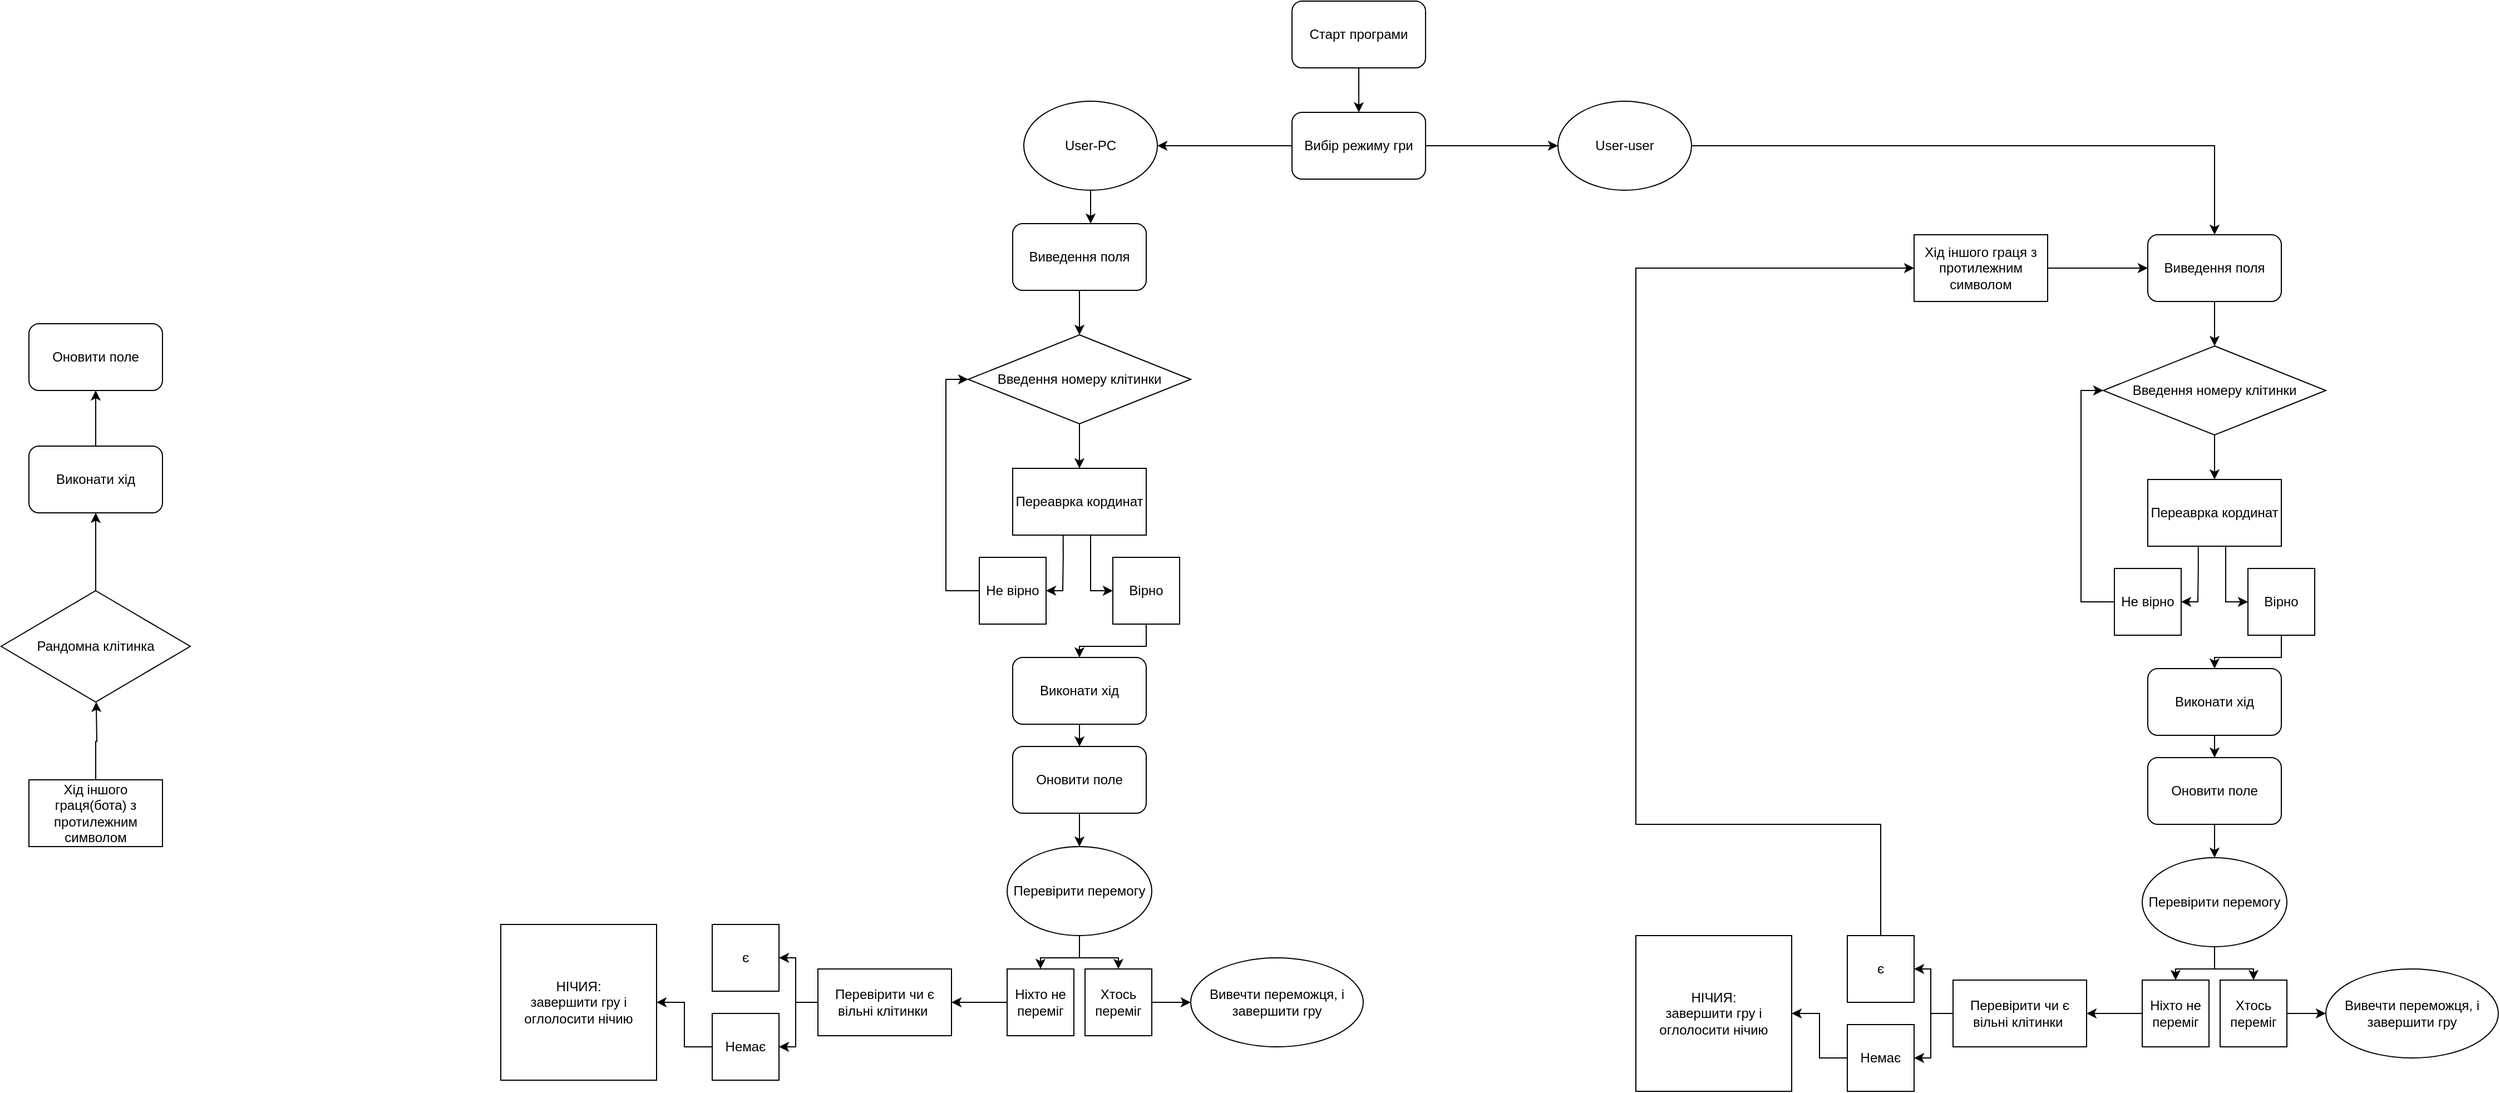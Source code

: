 <mxfile version="21.3.3" type="github">
  <diagram name="Сторінка-1" id="-OSfMtu3TaqCq998lPGS">
    <mxGraphModel dx="3293" dy="928" grid="1" gridSize="10" guides="1" tooltips="1" connect="1" arrows="1" fold="1" page="1" pageScale="1" pageWidth="827" pageHeight="1169" math="0" shadow="0">
      <root>
        <mxCell id="0" />
        <mxCell id="1" parent="0" />
        <mxCell id="vozU0qDYMAVB8xWwkWYf-6" value="" style="edgeStyle=orthogonalEdgeStyle;rounded=0;orthogonalLoop=1;jettySize=auto;html=1;" parent="1" source="vVHR6ByP8qNk3AICSqPJ-1" target="vozU0qDYMAVB8xWwkWYf-3" edge="1">
          <mxGeometry relative="1" as="geometry" />
        </mxCell>
        <mxCell id="vVHR6ByP8qNk3AICSqPJ-1" value="Старт програми" style="rounded=1;whiteSpace=wrap;html=1;" parent="1" vertex="1">
          <mxGeometry x="331" y="90" width="120" height="60" as="geometry" />
        </mxCell>
        <mxCell id="vozU0qDYMAVB8xWwkWYf-24" style="edgeStyle=orthogonalEdgeStyle;rounded=0;orthogonalLoop=1;jettySize=auto;html=1;entryX=0.5;entryY=0;entryDx=0;entryDy=0;" parent="1" source="vozU0qDYMAVB8xWwkWYf-2" edge="1">
          <mxGeometry relative="1" as="geometry">
            <mxPoint x="1160" y="400" as="targetPoint" />
          </mxGeometry>
        </mxCell>
        <mxCell id="vozU0qDYMAVB8xWwkWYf-2" value="Виведення поля" style="rounded=1;whiteSpace=wrap;html=1;" parent="1" vertex="1">
          <mxGeometry x="1100" y="300" width="120" height="60" as="geometry" />
        </mxCell>
        <mxCell id="vozU0qDYMAVB8xWwkWYf-15" value="" style="edgeStyle=orthogonalEdgeStyle;rounded=0;orthogonalLoop=1;jettySize=auto;html=1;" parent="1" source="vozU0qDYMAVB8xWwkWYf-3" target="vozU0qDYMAVB8xWwkWYf-12" edge="1">
          <mxGeometry relative="1" as="geometry" />
        </mxCell>
        <mxCell id="vozU0qDYMAVB8xWwkWYf-16" value="" style="edgeStyle=orthogonalEdgeStyle;rounded=0;orthogonalLoop=1;jettySize=auto;html=1;" parent="1" source="vozU0qDYMAVB8xWwkWYf-3" target="vozU0qDYMAVB8xWwkWYf-14" edge="1">
          <mxGeometry relative="1" as="geometry" />
        </mxCell>
        <mxCell id="vozU0qDYMAVB8xWwkWYf-3" value="Вибір режиму гри&lt;span id=&quot;docs-internal-guid-321d3be8-7fff-9329-2bb9-49351d8f6e9c&quot;&gt;&lt;/span&gt;&lt;br&gt;&lt;span id=&quot;docs-internal-guid-1c4b53f9-7fff-63d5-5b33-3f69275330f2&quot;&gt;&lt;/span&gt;" style="rounded=1;whiteSpace=wrap;html=1;" parent="1" vertex="1">
          <mxGeometry x="331" y="190" width="120" height="60" as="geometry" />
        </mxCell>
        <mxCell id="vozU0qDYMAVB8xWwkWYf-18" value="" style="edgeStyle=orthogonalEdgeStyle;rounded=0;orthogonalLoop=1;jettySize=auto;html=1;" parent="1" source="vozU0qDYMAVB8xWwkWYf-12" edge="1">
          <mxGeometry relative="1" as="geometry">
            <mxPoint x="150.029" y="290" as="targetPoint" />
          </mxGeometry>
        </mxCell>
        <mxCell id="vozU0qDYMAVB8xWwkWYf-12" value="User-PC&lt;span id=&quot;docs-internal-guid-ddc45cb4-7fff-b80d-b5cc-657cc404f076&quot;&gt;&lt;/span&gt;&lt;span id=&quot;docs-internal-guid-ddc45cb4-7fff-b80d-b5cc-657cc404f076&quot;&gt;&lt;/span&gt;" style="ellipse;whiteSpace=wrap;html=1;" parent="1" vertex="1">
          <mxGeometry x="90" y="180" width="120" height="80" as="geometry" />
        </mxCell>
        <mxCell id="Kpa18n4jL03PDkjrWEb2-4" style="edgeStyle=orthogonalEdgeStyle;rounded=0;orthogonalLoop=1;jettySize=auto;html=1;exitX=1;exitY=0.5;exitDx=0;exitDy=0;entryX=0.5;entryY=0;entryDx=0;entryDy=0;" edge="1" parent="1" source="vozU0qDYMAVB8xWwkWYf-14" target="vozU0qDYMAVB8xWwkWYf-2">
          <mxGeometry relative="1" as="geometry" />
        </mxCell>
        <mxCell id="vozU0qDYMAVB8xWwkWYf-14" value="User-user&lt;span id=&quot;docs-internal-guid-ddc45cb4-7fff-b80d-b5cc-657cc404f076&quot;&gt;&lt;/span&gt;" style="ellipse;whiteSpace=wrap;html=1;" parent="1" vertex="1">
          <mxGeometry x="570" y="180" width="120" height="80" as="geometry" />
        </mxCell>
        <mxCell id="hkNHPK7egLGRaDCk1k40-42" value="Введення номеру клітинки" style="rhombus;whiteSpace=wrap;html=1;" parent="1" vertex="1">
          <mxGeometry x="1060" y="400" width="200" height="80" as="geometry" />
        </mxCell>
        <mxCell id="hkNHPK7egLGRaDCk1k40-43" value="" style="edgeStyle=orthogonalEdgeStyle;rounded=0;orthogonalLoop=1;jettySize=auto;html=1;" parent="1" source="hkNHPK7egLGRaDCk1k40-42" target="hkNHPK7egLGRaDCk1k40-46" edge="1">
          <mxGeometry relative="1" as="geometry">
            <mxPoint x="1160" y="570" as="targetPoint" />
            <mxPoint x="1160" y="480" as="sourcePoint" />
          </mxGeometry>
        </mxCell>
        <mxCell id="hkNHPK7egLGRaDCk1k40-44" style="edgeStyle=orthogonalEdgeStyle;rounded=0;orthogonalLoop=1;jettySize=auto;html=1;entryX=1;entryY=0.5;entryDx=0;entryDy=0;exitX=0.378;exitY=1.004;exitDx=0;exitDy=0;exitPerimeter=0;" parent="1" source="hkNHPK7egLGRaDCk1k40-46" target="hkNHPK7egLGRaDCk1k40-50" edge="1">
          <mxGeometry relative="1" as="geometry">
            <mxPoint x="1160" y="640" as="targetPoint" />
            <Array as="points">
              <mxPoint x="1145" y="600" />
              <mxPoint x="1145" y="630" />
            </Array>
          </mxGeometry>
        </mxCell>
        <mxCell id="hkNHPK7egLGRaDCk1k40-45" style="edgeStyle=orthogonalEdgeStyle;rounded=0;orthogonalLoop=1;jettySize=auto;html=1;entryX=0;entryY=0.5;entryDx=0;entryDy=0;" parent="1" source="hkNHPK7egLGRaDCk1k40-46" target="hkNHPK7egLGRaDCk1k40-48" edge="1">
          <mxGeometry relative="1" as="geometry">
            <mxPoint x="1160" y="630" as="targetPoint" />
            <Array as="points">
              <mxPoint x="1170" y="630" />
            </Array>
          </mxGeometry>
        </mxCell>
        <mxCell id="hkNHPK7egLGRaDCk1k40-46" value="Переаврка кординат" style="rounded=0;whiteSpace=wrap;html=1;" parent="1" vertex="1">
          <mxGeometry x="1100" y="520" width="120" height="60" as="geometry" />
        </mxCell>
        <mxCell id="hkNHPK7egLGRaDCk1k40-47" style="edgeStyle=orthogonalEdgeStyle;rounded=0;orthogonalLoop=1;jettySize=auto;html=1;entryX=0.5;entryY=0;entryDx=0;entryDy=0;" parent="1" source="hkNHPK7egLGRaDCk1k40-48" target="hkNHPK7egLGRaDCk1k40-52" edge="1">
          <mxGeometry relative="1" as="geometry">
            <Array as="points">
              <mxPoint x="1220" y="680" />
              <mxPoint x="1160" y="680" />
            </Array>
          </mxGeometry>
        </mxCell>
        <mxCell id="hkNHPK7egLGRaDCk1k40-48" value="Вірно" style="rounded=0;whiteSpace=wrap;html=1;" parent="1" vertex="1">
          <mxGeometry x="1190" y="600" width="60" height="60" as="geometry" />
        </mxCell>
        <mxCell id="hkNHPK7egLGRaDCk1k40-49" style="edgeStyle=orthogonalEdgeStyle;rounded=0;orthogonalLoop=1;jettySize=auto;html=1;entryX=0;entryY=0.5;entryDx=0;entryDy=0;" parent="1" source="hkNHPK7egLGRaDCk1k40-50" target="hkNHPK7egLGRaDCk1k40-42" edge="1">
          <mxGeometry relative="1" as="geometry">
            <mxPoint x="1030" y="440" as="targetPoint" />
            <Array as="points">
              <mxPoint x="1040" y="630" />
              <mxPoint x="1040" y="440" />
            </Array>
          </mxGeometry>
        </mxCell>
        <mxCell id="hkNHPK7egLGRaDCk1k40-50" value="Не вірно" style="rounded=0;whiteSpace=wrap;html=1;" parent="1" vertex="1">
          <mxGeometry x="1070" y="600" width="60" height="60" as="geometry" />
        </mxCell>
        <mxCell id="hkNHPK7egLGRaDCk1k40-51" style="edgeStyle=orthogonalEdgeStyle;rounded=0;orthogonalLoop=1;jettySize=auto;html=1;entryX=0.5;entryY=0;entryDx=0;entryDy=0;" parent="1" source="hkNHPK7egLGRaDCk1k40-52" target="hkNHPK7egLGRaDCk1k40-54" edge="1">
          <mxGeometry relative="1" as="geometry" />
        </mxCell>
        <mxCell id="hkNHPK7egLGRaDCk1k40-52" value="Виконати хід" style="rounded=1;whiteSpace=wrap;html=1;" parent="1" vertex="1">
          <mxGeometry x="1100" y="690" width="120" height="60" as="geometry" />
        </mxCell>
        <mxCell id="hkNHPK7egLGRaDCk1k40-53" value="" style="edgeStyle=orthogonalEdgeStyle;rounded=0;orthogonalLoop=1;jettySize=auto;html=1;" parent="1" source="hkNHPK7egLGRaDCk1k40-54" target="hkNHPK7egLGRaDCk1k40-57" edge="1">
          <mxGeometry relative="1" as="geometry" />
        </mxCell>
        <mxCell id="hkNHPK7egLGRaDCk1k40-54" value="Оновити поле" style="rounded=1;whiteSpace=wrap;html=1;" parent="1" vertex="1">
          <mxGeometry x="1100" y="770" width="120" height="60" as="geometry" />
        </mxCell>
        <mxCell id="hkNHPK7egLGRaDCk1k40-55" value="" style="edgeStyle=orthogonalEdgeStyle;rounded=0;orthogonalLoop=1;jettySize=auto;html=1;" parent="1" source="hkNHPK7egLGRaDCk1k40-57" target="hkNHPK7egLGRaDCk1k40-59" edge="1">
          <mxGeometry relative="1" as="geometry" />
        </mxCell>
        <mxCell id="hkNHPK7egLGRaDCk1k40-56" style="edgeStyle=orthogonalEdgeStyle;rounded=0;orthogonalLoop=1;jettySize=auto;html=1;entryX=0.5;entryY=0;entryDx=0;entryDy=0;" parent="1" source="hkNHPK7egLGRaDCk1k40-57" target="hkNHPK7egLGRaDCk1k40-58" edge="1">
          <mxGeometry relative="1" as="geometry" />
        </mxCell>
        <mxCell id="hkNHPK7egLGRaDCk1k40-57" value="Перевірити перемогу" style="ellipse;whiteSpace=wrap;html=1;rounded=1;" parent="1" vertex="1">
          <mxGeometry x="1095" y="860" width="130" height="80" as="geometry" />
        </mxCell>
        <mxCell id="hkNHPK7egLGRaDCk1k40-61" value="" style="edgeStyle=orthogonalEdgeStyle;rounded=0;orthogonalLoop=1;jettySize=auto;html=1;" parent="1" source="hkNHPK7egLGRaDCk1k40-58" target="hkNHPK7egLGRaDCk1k40-60" edge="1">
          <mxGeometry relative="1" as="geometry" />
        </mxCell>
        <mxCell id="hkNHPK7egLGRaDCk1k40-58" value="Хтось переміг" style="rounded=0;whiteSpace=wrap;html=1;" parent="1" vertex="1">
          <mxGeometry x="1165" y="970" width="60" height="60" as="geometry" />
        </mxCell>
        <mxCell id="hkNHPK7egLGRaDCk1k40-63" value="" style="edgeStyle=orthogonalEdgeStyle;rounded=0;orthogonalLoop=1;jettySize=auto;html=1;" parent="1" source="hkNHPK7egLGRaDCk1k40-59" target="hkNHPK7egLGRaDCk1k40-62" edge="1">
          <mxGeometry relative="1" as="geometry" />
        </mxCell>
        <mxCell id="hkNHPK7egLGRaDCk1k40-59" value="Ніхто не переміг" style="rounded=0;whiteSpace=wrap;html=1;" parent="1" vertex="1">
          <mxGeometry x="1095" y="970" width="60" height="60" as="geometry" />
        </mxCell>
        <mxCell id="hkNHPK7egLGRaDCk1k40-60" value="Вивечти переможця, і завершити гру" style="ellipse;whiteSpace=wrap;html=1;rounded=0;" parent="1" vertex="1">
          <mxGeometry x="1260" y="960" width="155" height="80" as="geometry" />
        </mxCell>
        <mxCell id="hkNHPK7egLGRaDCk1k40-68" value="" style="edgeStyle=orthogonalEdgeStyle;rounded=0;orthogonalLoop=1;jettySize=auto;html=1;" parent="1" source="hkNHPK7egLGRaDCk1k40-62" target="hkNHPK7egLGRaDCk1k40-67" edge="1">
          <mxGeometry relative="1" as="geometry" />
        </mxCell>
        <mxCell id="hkNHPK7egLGRaDCk1k40-69" style="edgeStyle=orthogonalEdgeStyle;rounded=0;orthogonalLoop=1;jettySize=auto;html=1;entryX=1;entryY=0.5;entryDx=0;entryDy=0;" parent="1" source="hkNHPK7egLGRaDCk1k40-62" target="hkNHPK7egLGRaDCk1k40-66" edge="1">
          <mxGeometry relative="1" as="geometry" />
        </mxCell>
        <mxCell id="hkNHPK7egLGRaDCk1k40-62" value="Перевірити чи є вільні клітинки&amp;nbsp;" style="whiteSpace=wrap;html=1;rounded=0;" parent="1" vertex="1">
          <mxGeometry x="925" y="970" width="120" height="60" as="geometry" />
        </mxCell>
        <mxCell id="Kpa18n4jL03PDkjrWEb2-2" style="edgeStyle=orthogonalEdgeStyle;rounded=0;orthogonalLoop=1;jettySize=auto;html=1;exitX=0.5;exitY=0;exitDx=0;exitDy=0;" edge="1" parent="1" source="hkNHPK7egLGRaDCk1k40-66">
          <mxGeometry relative="1" as="geometry">
            <mxPoint x="890" y="330" as="targetPoint" />
            <Array as="points">
              <mxPoint x="860" y="830" />
              <mxPoint x="640" y="830" />
            </Array>
          </mxGeometry>
        </mxCell>
        <mxCell id="hkNHPK7egLGRaDCk1k40-66" value="є" style="rounded=0;whiteSpace=wrap;html=1;" parent="1" vertex="1">
          <mxGeometry x="830" y="930" width="60" height="60" as="geometry" />
        </mxCell>
        <mxCell id="hkNHPK7egLGRaDCk1k40-77" style="edgeStyle=orthogonalEdgeStyle;rounded=0;orthogonalLoop=1;jettySize=auto;html=1;" parent="1" source="hkNHPK7egLGRaDCk1k40-67" target="hkNHPK7egLGRaDCk1k40-76" edge="1">
          <mxGeometry relative="1" as="geometry" />
        </mxCell>
        <mxCell id="hkNHPK7egLGRaDCk1k40-67" value="Немає" style="rounded=0;whiteSpace=wrap;html=1;" parent="1" vertex="1">
          <mxGeometry x="830" y="1010" width="60" height="60" as="geometry" />
        </mxCell>
        <mxCell id="hkNHPK7egLGRaDCk1k40-76" value="НІЧИЯ:&lt;br&gt;завершити гру і оглолосити нічию" style="whiteSpace=wrap;html=1;aspect=fixed;" parent="1" vertex="1">
          <mxGeometry x="640" y="930" width="140" height="140" as="geometry" />
        </mxCell>
        <mxCell id="Kpa18n4jL03PDkjrWEb2-6" style="edgeStyle=orthogonalEdgeStyle;rounded=0;orthogonalLoop=1;jettySize=auto;html=1;exitX=1;exitY=0.5;exitDx=0;exitDy=0;entryX=0;entryY=0.5;entryDx=0;entryDy=0;" edge="1" parent="1" source="Kpa18n4jL03PDkjrWEb2-5" target="vozU0qDYMAVB8xWwkWYf-2">
          <mxGeometry relative="1" as="geometry" />
        </mxCell>
        <mxCell id="Kpa18n4jL03PDkjrWEb2-5" value="Хід іншого граця з протилежним символом" style="rounded=0;whiteSpace=wrap;html=1;" vertex="1" parent="1">
          <mxGeometry x="890" y="300" width="120" height="60" as="geometry" />
        </mxCell>
        <mxCell id="Kpa18n4jL03PDkjrWEb2-7" style="edgeStyle=orthogonalEdgeStyle;rounded=0;orthogonalLoop=1;jettySize=auto;html=1;entryX=0.5;entryY=0;entryDx=0;entryDy=0;" edge="1" parent="1" source="Kpa18n4jL03PDkjrWEb2-8">
          <mxGeometry relative="1" as="geometry">
            <mxPoint x="140" y="390" as="targetPoint" />
          </mxGeometry>
        </mxCell>
        <mxCell id="Kpa18n4jL03PDkjrWEb2-8" value="Виведення поля" style="rounded=1;whiteSpace=wrap;html=1;" vertex="1" parent="1">
          <mxGeometry x="80" y="290" width="120" height="60" as="geometry" />
        </mxCell>
        <mxCell id="Kpa18n4jL03PDkjrWEb2-9" value="Введення номеру клітинки" style="rhombus;whiteSpace=wrap;html=1;" vertex="1" parent="1">
          <mxGeometry x="40" y="390" width="200" height="80" as="geometry" />
        </mxCell>
        <mxCell id="Kpa18n4jL03PDkjrWEb2-10" value="" style="edgeStyle=orthogonalEdgeStyle;rounded=0;orthogonalLoop=1;jettySize=auto;html=1;" edge="1" parent="1" source="Kpa18n4jL03PDkjrWEb2-9" target="Kpa18n4jL03PDkjrWEb2-13">
          <mxGeometry relative="1" as="geometry">
            <mxPoint x="140" y="560" as="targetPoint" />
            <mxPoint x="140" y="470" as="sourcePoint" />
          </mxGeometry>
        </mxCell>
        <mxCell id="Kpa18n4jL03PDkjrWEb2-11" style="edgeStyle=orthogonalEdgeStyle;rounded=0;orthogonalLoop=1;jettySize=auto;html=1;entryX=1;entryY=0.5;entryDx=0;entryDy=0;exitX=0.378;exitY=1.004;exitDx=0;exitDy=0;exitPerimeter=0;" edge="1" parent="1" source="Kpa18n4jL03PDkjrWEb2-13" target="Kpa18n4jL03PDkjrWEb2-17">
          <mxGeometry relative="1" as="geometry">
            <mxPoint x="140" y="630" as="targetPoint" />
            <Array as="points">
              <mxPoint x="125" y="590" />
              <mxPoint x="125" y="620" />
            </Array>
          </mxGeometry>
        </mxCell>
        <mxCell id="Kpa18n4jL03PDkjrWEb2-12" style="edgeStyle=orthogonalEdgeStyle;rounded=0;orthogonalLoop=1;jettySize=auto;html=1;entryX=0;entryY=0.5;entryDx=0;entryDy=0;" edge="1" parent="1" source="Kpa18n4jL03PDkjrWEb2-13" target="Kpa18n4jL03PDkjrWEb2-15">
          <mxGeometry relative="1" as="geometry">
            <mxPoint x="140" y="620" as="targetPoint" />
            <Array as="points">
              <mxPoint x="150" y="620" />
            </Array>
          </mxGeometry>
        </mxCell>
        <mxCell id="Kpa18n4jL03PDkjrWEb2-13" value="Переаврка кординат" style="rounded=0;whiteSpace=wrap;html=1;" vertex="1" parent="1">
          <mxGeometry x="80" y="510" width="120" height="60" as="geometry" />
        </mxCell>
        <mxCell id="Kpa18n4jL03PDkjrWEb2-14" style="edgeStyle=orthogonalEdgeStyle;rounded=0;orthogonalLoop=1;jettySize=auto;html=1;entryX=0.5;entryY=0;entryDx=0;entryDy=0;" edge="1" parent="1" source="Kpa18n4jL03PDkjrWEb2-15" target="Kpa18n4jL03PDkjrWEb2-19">
          <mxGeometry relative="1" as="geometry">
            <Array as="points">
              <mxPoint x="200" y="670" />
              <mxPoint x="140" y="670" />
            </Array>
          </mxGeometry>
        </mxCell>
        <mxCell id="Kpa18n4jL03PDkjrWEb2-15" value="Вірно" style="rounded=0;whiteSpace=wrap;html=1;" vertex="1" parent="1">
          <mxGeometry x="170" y="590" width="60" height="60" as="geometry" />
        </mxCell>
        <mxCell id="Kpa18n4jL03PDkjrWEb2-16" style="edgeStyle=orthogonalEdgeStyle;rounded=0;orthogonalLoop=1;jettySize=auto;html=1;entryX=0;entryY=0.5;entryDx=0;entryDy=0;" edge="1" parent="1" source="Kpa18n4jL03PDkjrWEb2-17" target="Kpa18n4jL03PDkjrWEb2-9">
          <mxGeometry relative="1" as="geometry">
            <mxPoint x="10" y="430" as="targetPoint" />
            <Array as="points">
              <mxPoint x="20" y="620" />
              <mxPoint x="20" y="430" />
            </Array>
          </mxGeometry>
        </mxCell>
        <mxCell id="Kpa18n4jL03PDkjrWEb2-17" value="Не вірно" style="rounded=0;whiteSpace=wrap;html=1;" vertex="1" parent="1">
          <mxGeometry x="50" y="590" width="60" height="60" as="geometry" />
        </mxCell>
        <mxCell id="Kpa18n4jL03PDkjrWEb2-18" style="edgeStyle=orthogonalEdgeStyle;rounded=0;orthogonalLoop=1;jettySize=auto;html=1;entryX=0.5;entryY=0;entryDx=0;entryDy=0;" edge="1" parent="1" source="Kpa18n4jL03PDkjrWEb2-19" target="Kpa18n4jL03PDkjrWEb2-21">
          <mxGeometry relative="1" as="geometry" />
        </mxCell>
        <mxCell id="Kpa18n4jL03PDkjrWEb2-19" value="Виконати хід" style="rounded=1;whiteSpace=wrap;html=1;" vertex="1" parent="1">
          <mxGeometry x="80" y="680" width="120" height="60" as="geometry" />
        </mxCell>
        <mxCell id="Kpa18n4jL03PDkjrWEb2-20" value="" style="edgeStyle=orthogonalEdgeStyle;rounded=0;orthogonalLoop=1;jettySize=auto;html=1;" edge="1" parent="1" source="Kpa18n4jL03PDkjrWEb2-21" target="Kpa18n4jL03PDkjrWEb2-24">
          <mxGeometry relative="1" as="geometry" />
        </mxCell>
        <mxCell id="Kpa18n4jL03PDkjrWEb2-21" value="Оновити поле" style="rounded=1;whiteSpace=wrap;html=1;" vertex="1" parent="1">
          <mxGeometry x="80" y="760" width="120" height="60" as="geometry" />
        </mxCell>
        <mxCell id="Kpa18n4jL03PDkjrWEb2-22" value="" style="edgeStyle=orthogonalEdgeStyle;rounded=0;orthogonalLoop=1;jettySize=auto;html=1;" edge="1" parent="1" source="Kpa18n4jL03PDkjrWEb2-24" target="Kpa18n4jL03PDkjrWEb2-28">
          <mxGeometry relative="1" as="geometry" />
        </mxCell>
        <mxCell id="Kpa18n4jL03PDkjrWEb2-23" style="edgeStyle=orthogonalEdgeStyle;rounded=0;orthogonalLoop=1;jettySize=auto;html=1;entryX=0.5;entryY=0;entryDx=0;entryDy=0;" edge="1" parent="1" source="Kpa18n4jL03PDkjrWEb2-24" target="Kpa18n4jL03PDkjrWEb2-26">
          <mxGeometry relative="1" as="geometry" />
        </mxCell>
        <mxCell id="Kpa18n4jL03PDkjrWEb2-24" value="Перевірити перемогу" style="ellipse;whiteSpace=wrap;html=1;rounded=1;" vertex="1" parent="1">
          <mxGeometry x="75" y="850" width="130" height="80" as="geometry" />
        </mxCell>
        <mxCell id="Kpa18n4jL03PDkjrWEb2-25" value="" style="edgeStyle=orthogonalEdgeStyle;rounded=0;orthogonalLoop=1;jettySize=auto;html=1;" edge="1" parent="1" source="Kpa18n4jL03PDkjrWEb2-26" target="Kpa18n4jL03PDkjrWEb2-29">
          <mxGeometry relative="1" as="geometry" />
        </mxCell>
        <mxCell id="Kpa18n4jL03PDkjrWEb2-26" value="Хтось переміг" style="rounded=0;whiteSpace=wrap;html=1;" vertex="1" parent="1">
          <mxGeometry x="145" y="960" width="60" height="60" as="geometry" />
        </mxCell>
        <mxCell id="Kpa18n4jL03PDkjrWEb2-27" value="" style="edgeStyle=orthogonalEdgeStyle;rounded=0;orthogonalLoop=1;jettySize=auto;html=1;" edge="1" parent="1" source="Kpa18n4jL03PDkjrWEb2-28" target="Kpa18n4jL03PDkjrWEb2-32">
          <mxGeometry relative="1" as="geometry" />
        </mxCell>
        <mxCell id="Kpa18n4jL03PDkjrWEb2-28" value="Ніхто не переміг" style="rounded=0;whiteSpace=wrap;html=1;" vertex="1" parent="1">
          <mxGeometry x="75" y="960" width="60" height="60" as="geometry" />
        </mxCell>
        <mxCell id="Kpa18n4jL03PDkjrWEb2-29" value="Вивечти переможця, і завершити гру" style="ellipse;whiteSpace=wrap;html=1;rounded=0;" vertex="1" parent="1">
          <mxGeometry x="240" y="950" width="155" height="80" as="geometry" />
        </mxCell>
        <mxCell id="Kpa18n4jL03PDkjrWEb2-30" value="" style="edgeStyle=orthogonalEdgeStyle;rounded=0;orthogonalLoop=1;jettySize=auto;html=1;" edge="1" parent="1" source="Kpa18n4jL03PDkjrWEb2-32" target="Kpa18n4jL03PDkjrWEb2-36">
          <mxGeometry relative="1" as="geometry" />
        </mxCell>
        <mxCell id="Kpa18n4jL03PDkjrWEb2-31" style="edgeStyle=orthogonalEdgeStyle;rounded=0;orthogonalLoop=1;jettySize=auto;html=1;entryX=1;entryY=0.5;entryDx=0;entryDy=0;" edge="1" parent="1" source="Kpa18n4jL03PDkjrWEb2-32" target="Kpa18n4jL03PDkjrWEb2-34">
          <mxGeometry relative="1" as="geometry" />
        </mxCell>
        <mxCell id="Kpa18n4jL03PDkjrWEb2-32" value="Перевірити чи є вільні клітинки&amp;nbsp;" style="whiteSpace=wrap;html=1;rounded=0;" vertex="1" parent="1">
          <mxGeometry x="-95" y="960" width="120" height="60" as="geometry" />
        </mxCell>
        <mxCell id="Kpa18n4jL03PDkjrWEb2-34" value="є" style="rounded=0;whiteSpace=wrap;html=1;" vertex="1" parent="1">
          <mxGeometry x="-190" y="920" width="60" height="60" as="geometry" />
        </mxCell>
        <mxCell id="Kpa18n4jL03PDkjrWEb2-35" style="edgeStyle=orthogonalEdgeStyle;rounded=0;orthogonalLoop=1;jettySize=auto;html=1;" edge="1" parent="1" source="Kpa18n4jL03PDkjrWEb2-36" target="Kpa18n4jL03PDkjrWEb2-37">
          <mxGeometry relative="1" as="geometry" />
        </mxCell>
        <mxCell id="Kpa18n4jL03PDkjrWEb2-36" value="Немає" style="rounded=0;whiteSpace=wrap;html=1;" vertex="1" parent="1">
          <mxGeometry x="-190" y="1000" width="60" height="60" as="geometry" />
        </mxCell>
        <mxCell id="Kpa18n4jL03PDkjrWEb2-37" value="НІЧИЯ:&lt;br&gt;завершити гру і оглолосити нічию" style="whiteSpace=wrap;html=1;aspect=fixed;" vertex="1" parent="1">
          <mxGeometry x="-380" y="920" width="140" height="140" as="geometry" />
        </mxCell>
        <mxCell id="Kpa18n4jL03PDkjrWEb2-45" style="edgeStyle=orthogonalEdgeStyle;rounded=0;orthogonalLoop=1;jettySize=auto;html=1;exitX=0.5;exitY=0;exitDx=0;exitDy=0;" edge="1" parent="1" source="Kpa18n4jL03PDkjrWEb2-42">
          <mxGeometry relative="1" as="geometry">
            <mxPoint x="-743.529" y="720" as="targetPoint" />
          </mxGeometry>
        </mxCell>
        <mxCell id="Kpa18n4jL03PDkjrWEb2-42" value="Хід іншого граця(бота) з протилежним символом" style="rounded=0;whiteSpace=wrap;html=1;" vertex="1" parent="1">
          <mxGeometry x="-804" y="790" width="120" height="60" as="geometry" />
        </mxCell>
        <mxCell id="Kpa18n4jL03PDkjrWEb2-52" style="edgeStyle=orthogonalEdgeStyle;rounded=0;orthogonalLoop=1;jettySize=auto;html=1;exitX=0.5;exitY=0;exitDx=0;exitDy=0;entryX=0.5;entryY=1;entryDx=0;entryDy=0;" edge="1" parent="1" source="Kpa18n4jL03PDkjrWEb2-46" target="Kpa18n4jL03PDkjrWEb2-49">
          <mxGeometry relative="1" as="geometry" />
        </mxCell>
        <mxCell id="Kpa18n4jL03PDkjrWEb2-46" value="Рандомна клітинка" style="rhombus;whiteSpace=wrap;html=1;" vertex="1" parent="1">
          <mxGeometry x="-829" y="620" width="170" height="100" as="geometry" />
        </mxCell>
        <mxCell id="Kpa18n4jL03PDkjrWEb2-53" style="edgeStyle=orthogonalEdgeStyle;rounded=0;orthogonalLoop=1;jettySize=auto;html=1;exitX=0.5;exitY=0;exitDx=0;exitDy=0;entryX=0.5;entryY=1;entryDx=0;entryDy=0;" edge="1" parent="1" source="Kpa18n4jL03PDkjrWEb2-49" target="Kpa18n4jL03PDkjrWEb2-51">
          <mxGeometry relative="1" as="geometry" />
        </mxCell>
        <mxCell id="Kpa18n4jL03PDkjrWEb2-49" value="Виконати хід" style="rounded=1;whiteSpace=wrap;html=1;" vertex="1" parent="1">
          <mxGeometry x="-804" y="490" width="120" height="60" as="geometry" />
        </mxCell>
        <mxCell id="Kpa18n4jL03PDkjrWEb2-51" value="Оновити поле" style="rounded=1;whiteSpace=wrap;html=1;" vertex="1" parent="1">
          <mxGeometry x="-804" y="380" width="120" height="60" as="geometry" />
        </mxCell>
      </root>
    </mxGraphModel>
  </diagram>
</mxfile>
